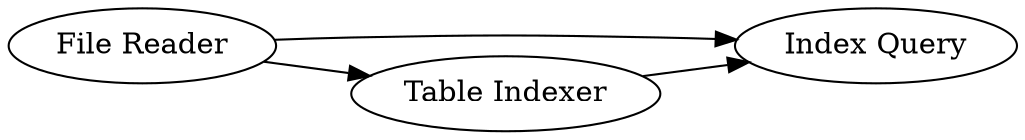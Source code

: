 digraph {
	58 -> 59
	58 -> 2
	2 -> 59
	58 [label="File Reader"]
	2 [label="Table Indexer"]
	59 [label="Index Query"]
	rankdir=LR
}
